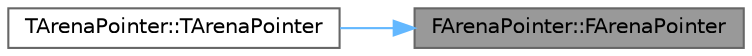 digraph "FArenaPointer::FArenaPointer"
{
 // INTERACTIVE_SVG=YES
 // LATEX_PDF_SIZE
  bgcolor="transparent";
  edge [fontname=Helvetica,fontsize=10,labelfontname=Helvetica,labelfontsize=10];
  node [fontname=Helvetica,fontsize=10,shape=box,height=0.2,width=0.4];
  rankdir="RL";
  Node1 [id="Node000001",label="FArenaPointer::FArenaPointer",height=0.2,width=0.4,color="gray40", fillcolor="grey60", style="filled", fontcolor="black",tooltip=" "];
  Node1 -> Node2 [id="edge1_Node000001_Node000002",dir="back",color="steelblue1",style="solid",tooltip=" "];
  Node2 [id="Node000002",label="TArenaPointer::TArenaPointer",height=0.2,width=0.4,color="grey40", fillcolor="white", style="filled",URL="$db/da9/classTArenaPointer.html#acbcbdb5b2c1ecbfda6d5c0d79b882d00",tooltip=" "];
}
